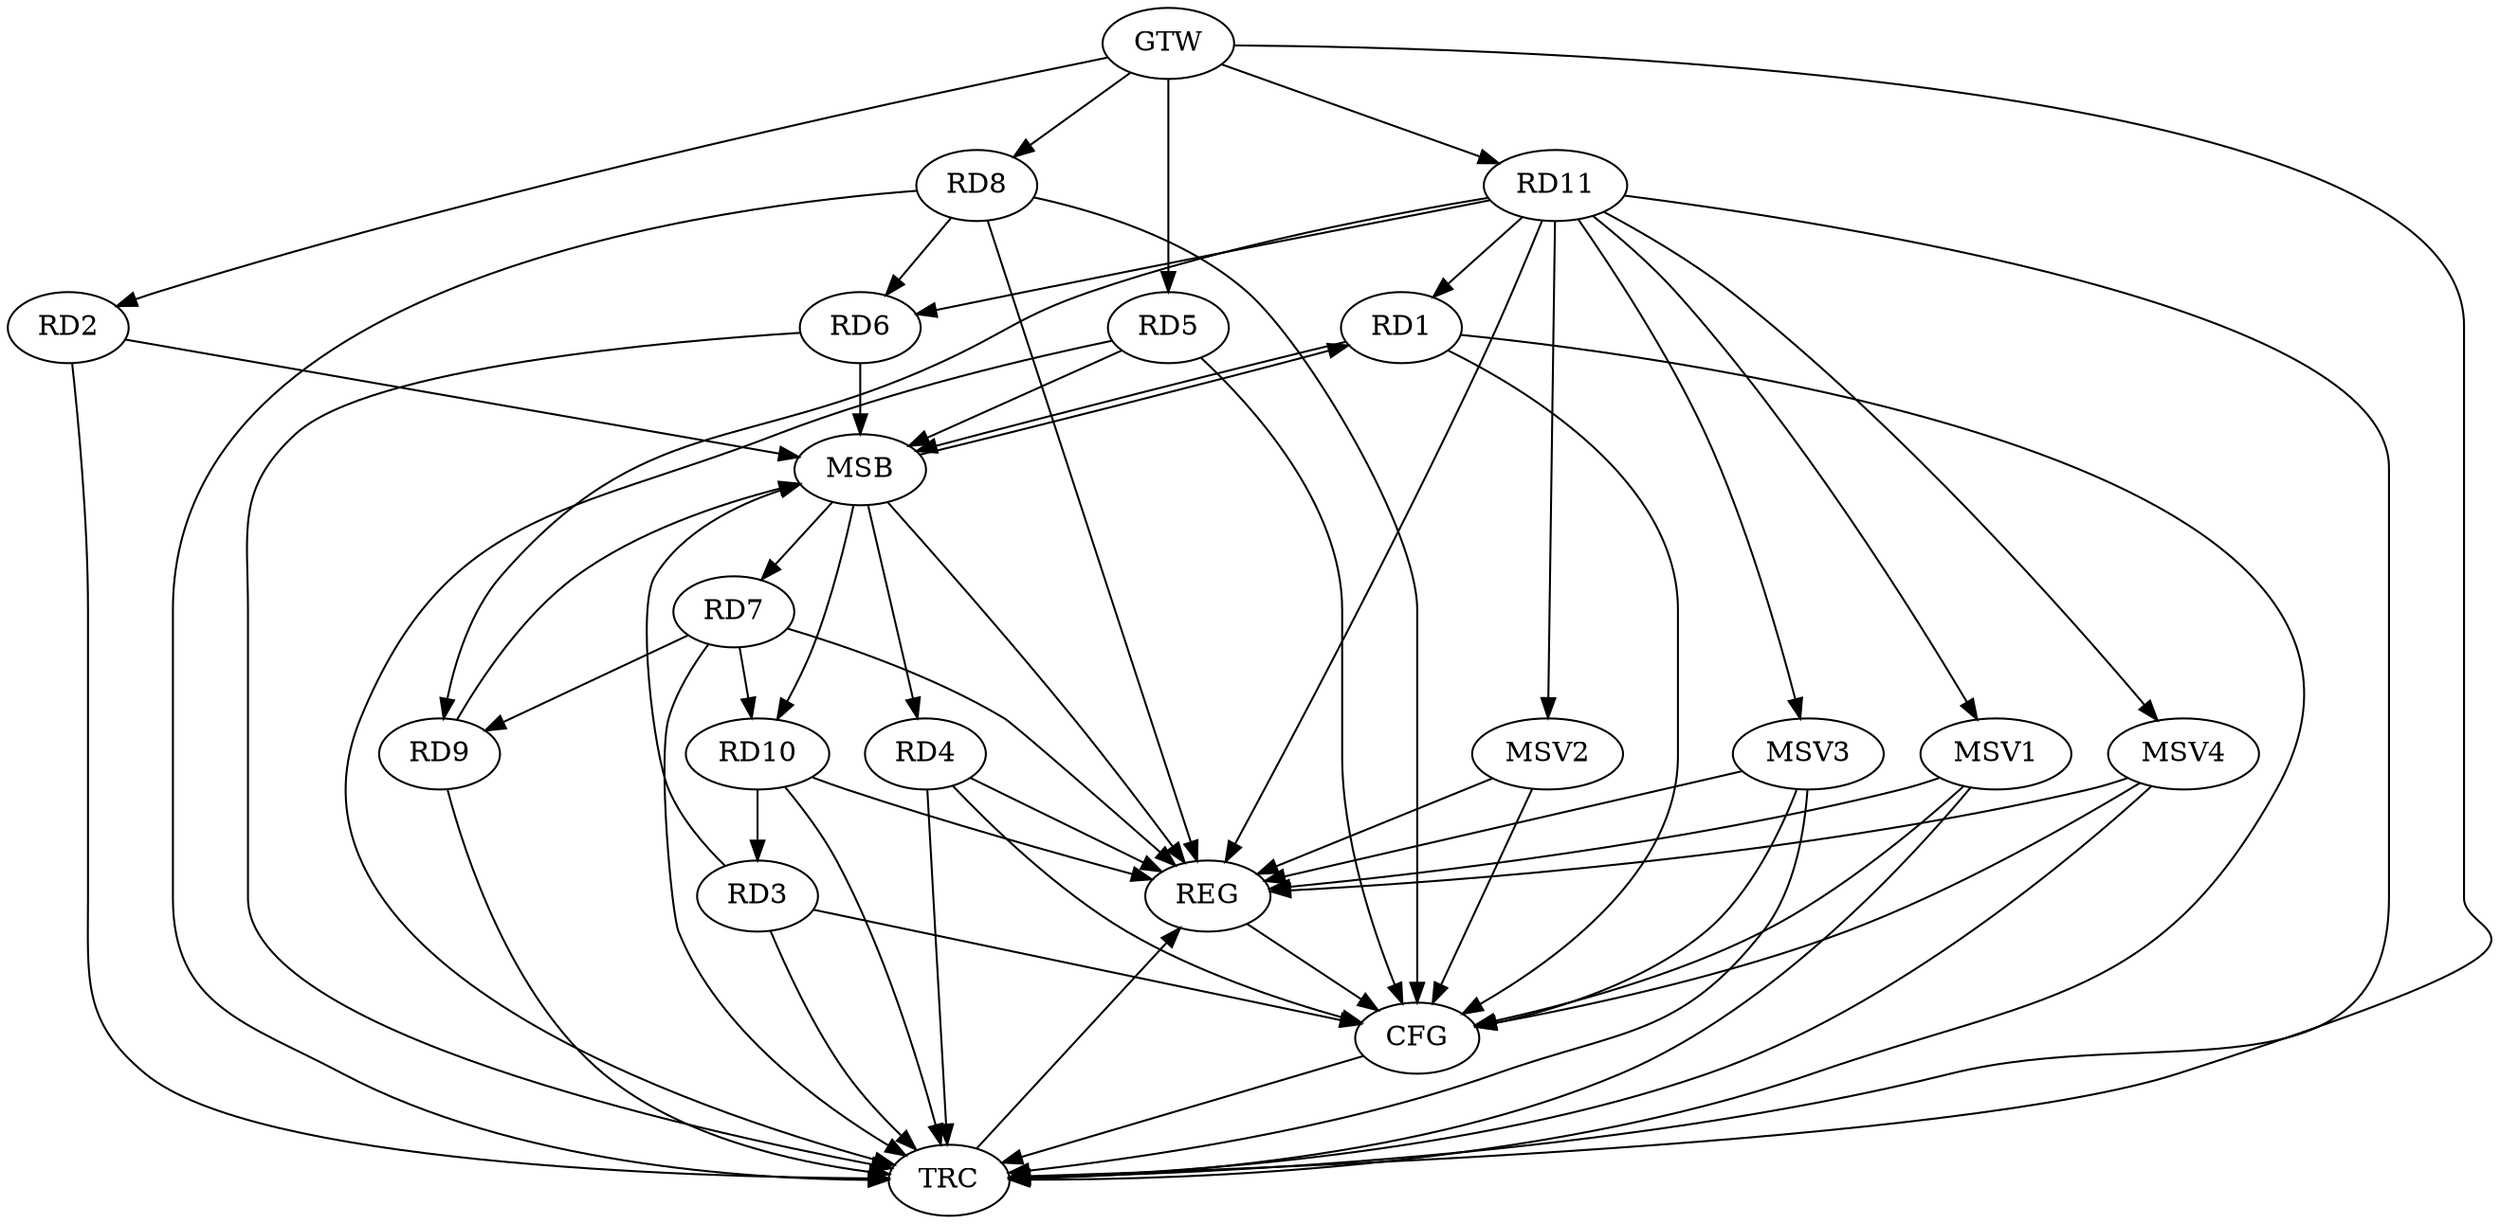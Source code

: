 strict digraph G {
  RD1 [ label="RD1" ];
  RD2 [ label="RD2" ];
  RD3 [ label="RD3" ];
  RD4 [ label="RD4" ];
  RD5 [ label="RD5" ];
  RD6 [ label="RD6" ];
  RD7 [ label="RD7" ];
  RD8 [ label="RD8" ];
  RD9 [ label="RD9" ];
  RD10 [ label="RD10" ];
  RD11 [ label="RD11" ];
  GTW [ label="GTW" ];
  REG [ label="REG" ];
  MSB [ label="MSB" ];
  CFG [ label="CFG" ];
  TRC [ label="TRC" ];
  MSV1 [ label="MSV1" ];
  MSV2 [ label="MSV2" ];
  MSV3 [ label="MSV3" ];
  MSV4 [ label="MSV4" ];
  RD11 -> RD1;
  RD10 -> RD3;
  RD8 -> RD6;
  RD11 -> RD6;
  RD7 -> RD9;
  RD7 -> RD10;
  RD11 -> RD9;
  GTW -> RD2;
  GTW -> RD5;
  GTW -> RD8;
  GTW -> RD11;
  RD4 -> REG;
  RD7 -> REG;
  RD8 -> REG;
  RD10 -> REG;
  RD11 -> REG;
  RD1 -> MSB;
  MSB -> RD4;
  MSB -> REG;
  RD2 -> MSB;
  RD3 -> MSB;
  RD5 -> MSB;
  MSB -> RD1;
  RD6 -> MSB;
  MSB -> RD7;
  RD9 -> MSB;
  MSB -> RD10;
  RD8 -> CFG;
  RD1 -> CFG;
  RD4 -> CFG;
  RD3 -> CFG;
  RD5 -> CFG;
  REG -> CFG;
  RD1 -> TRC;
  RD2 -> TRC;
  RD3 -> TRC;
  RD4 -> TRC;
  RD5 -> TRC;
  RD6 -> TRC;
  RD7 -> TRC;
  RD8 -> TRC;
  RD9 -> TRC;
  RD10 -> TRC;
  RD11 -> TRC;
  GTW -> TRC;
  CFG -> TRC;
  TRC -> REG;
  RD11 -> MSV1;
  MSV1 -> REG;
  MSV1 -> TRC;
  MSV1 -> CFG;
  RD11 -> MSV2;
  MSV2 -> REG;
  MSV2 -> CFG;
  RD11 -> MSV3;
  MSV3 -> REG;
  MSV3 -> TRC;
  MSV3 -> CFG;
  RD11 -> MSV4;
  MSV4 -> REG;
  MSV4 -> TRC;
  MSV4 -> CFG;
}
